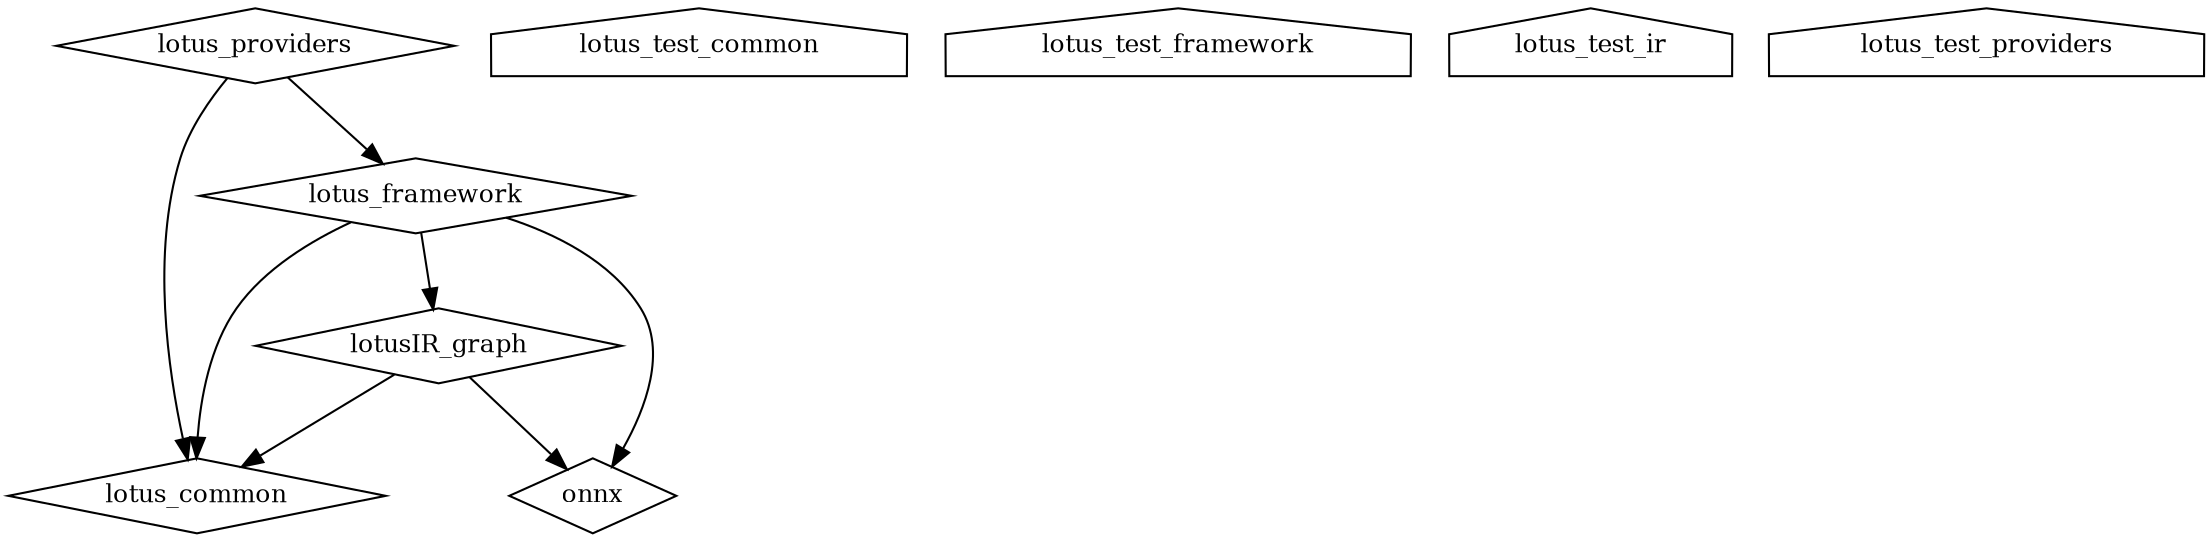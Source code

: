 digraph "GG" {
node [
  fontsize = "12"
];
    "node12" [ label="lotusIR_graph" shape="diamond"];
    "node10" [ label="lotus_common" shape="diamond"];
    "node12" -> "node10" // lotusIR_graph -> lotus_common
    "node4" [ label="onnx" shape="diamond"];
    "node12" -> "node4" // lotusIR_graph -> onnx
    "node15" [ label="lotus_framework" shape="diamond"];
    "node15" -> "node12" // lotus_framework -> lotusIR_graph
    "node15" -> "node10" // lotus_framework -> lotus_common
    "node15" -> "node4" // lotus_framework -> onnx
    "node17" [ label="lotus_providers" shape="diamond"];
    "node17" -> "node10" // lotus_providers -> lotus_common
    "node17" -> "node15" // lotus_providers -> lotus_framework
    "node18" [ label="lotus_test_common" shape="house"];
    "node6" [ label="lotus_test_framework" shape="house"];
    "node19" [ label="lotus_test_ir" shape="house"];
    "node20" [ label="lotus_test_providers" shape="house"];
}
